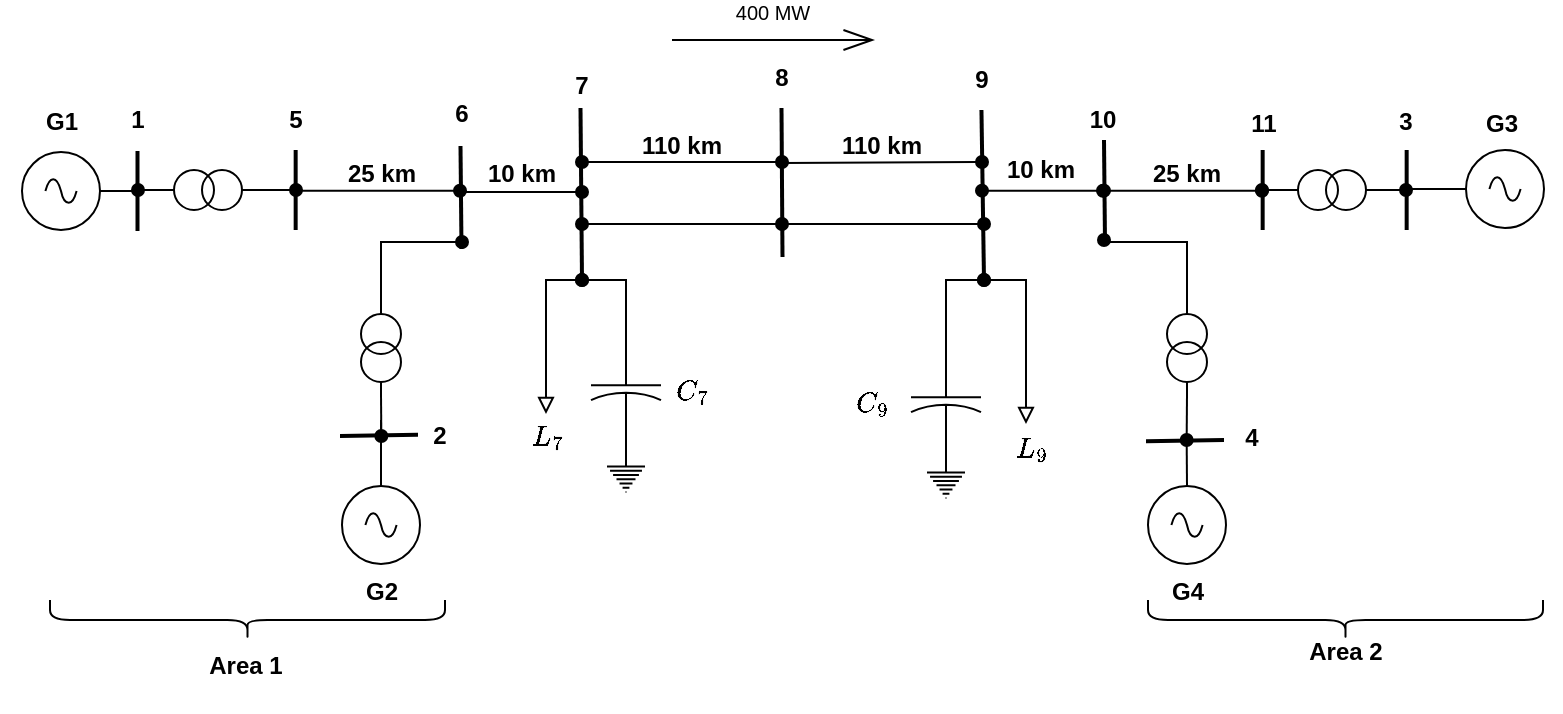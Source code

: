 <mxfile version="23.0.2" type="device">
  <diagram name="Page-1" id="KJFxiR3AoeIjEwR6Zt4E">
    <mxGraphModel dx="896" dy="528" grid="1" gridSize="11" guides="1" tooltips="1" connect="1" arrows="1" fold="1" page="1" pageScale="1" pageWidth="1169" pageHeight="827" math="1" shadow="0">
      <root>
        <mxCell id="0" />
        <mxCell id="1" parent="0" />
        <mxCell id="1_q4TnykmhXHerUyntRs-25" style="edgeStyle=orthogonalEdgeStyle;rounded=0;orthogonalLoop=1;jettySize=auto;html=1;exitX=1;exitY=0.5;exitDx=0;exitDy=0;exitPerimeter=0;endArrow=none;endFill=0;" parent="1" source="v8v4a4_uxj96Hk92tNVA-1" edge="1">
          <mxGeometry relative="1" as="geometry">
            <mxPoint x="280" y="335.667" as="targetPoint" />
          </mxGeometry>
        </mxCell>
        <mxCell id="v8v4a4_uxj96Hk92tNVA-1" value="" style="pointerEvents=1;verticalLabelPosition=bottom;shadow=0;dashed=0;align=center;html=1;verticalAlign=top;shape=mxgraph.electrical.signal_sources.source;aspect=fixed;points=[[0.5,0,0],[1,0.5,0],[0.5,1,0],[0,0.5,0]];elSignalType=ac;" parent="1" vertex="1">
          <mxGeometry x="220" y="316" width="39" height="39" as="geometry" />
        </mxCell>
        <mxCell id="1_q4TnykmhXHerUyntRs-24" style="edgeStyle=orthogonalEdgeStyle;rounded=0;orthogonalLoop=1;jettySize=auto;html=1;exitX=0;exitY=0.5;exitDx=0;exitDy=0;exitPerimeter=0;endArrow=oval;endFill=1;" parent="1" source="v8v4a4_uxj96Hk92tNVA-2" edge="1">
          <mxGeometry relative="1" as="geometry">
            <mxPoint x="278" y="335" as="targetPoint" />
          </mxGeometry>
        </mxCell>
        <mxCell id="1_q4TnykmhXHerUyntRs-26" style="edgeStyle=orthogonalEdgeStyle;rounded=0;orthogonalLoop=1;jettySize=auto;html=1;exitX=1;exitY=0.5;exitDx=0;exitDy=0;exitPerimeter=0;endArrow=oval;endFill=1;" parent="1" source="v8v4a4_uxj96Hk92tNVA-2" edge="1">
          <mxGeometry relative="1" as="geometry">
            <mxPoint x="357" y="335" as="targetPoint" />
          </mxGeometry>
        </mxCell>
        <mxCell id="v8v4a4_uxj96Hk92tNVA-2" value="" style="pointerEvents=1;verticalLabelPosition=bottom;shadow=0;dashed=0;align=center;html=1;verticalAlign=top;shape=mxgraph.electrical.inductors.potential_transformer_2;" parent="1" vertex="1">
          <mxGeometry x="290" y="325" width="46" height="20" as="geometry" />
        </mxCell>
        <mxCell id="1_q4TnykmhXHerUyntRs-28" style="edgeStyle=orthogonalEdgeStyle;rounded=0;orthogonalLoop=1;jettySize=auto;html=1;endArrow=none;endFill=0;" parent="1" source="v8v4a4_uxj96Hk92tNVA-4" edge="1">
          <mxGeometry relative="1" as="geometry">
            <mxPoint x="910" y="334.5" as="targetPoint" />
          </mxGeometry>
        </mxCell>
        <mxCell id="v8v4a4_uxj96Hk92tNVA-4" value="" style="pointerEvents=1;verticalLabelPosition=bottom;shadow=0;dashed=0;align=center;html=1;verticalAlign=top;shape=mxgraph.electrical.signal_sources.source;aspect=fixed;points=[[0.5,0,0],[1,0.5,0],[0.5,1,0],[0,0.5,0]];elSignalType=ac;" parent="1" vertex="1">
          <mxGeometry x="942" y="315" width="39" height="39" as="geometry" />
        </mxCell>
        <mxCell id="1_q4TnykmhXHerUyntRs-27" style="edgeStyle=orthogonalEdgeStyle;rounded=0;orthogonalLoop=1;jettySize=auto;html=1;exitX=1;exitY=0.5;exitDx=0;exitDy=0;exitPerimeter=0;endArrow=oval;endFill=1;" parent="1" source="v8v4a4_uxj96Hk92tNVA-5" edge="1">
          <mxGeometry relative="1" as="geometry">
            <mxPoint x="912" y="335" as="targetPoint" />
          </mxGeometry>
        </mxCell>
        <mxCell id="1_q4TnykmhXHerUyntRs-29" style="edgeStyle=orthogonalEdgeStyle;rounded=0;orthogonalLoop=1;jettySize=auto;html=1;exitX=0;exitY=0.5;exitDx=0;exitDy=0;exitPerimeter=0;endArrow=oval;endFill=1;" parent="1" source="v8v4a4_uxj96Hk92tNVA-5" edge="1">
          <mxGeometry relative="1" as="geometry">
            <mxPoint x="840" y="335" as="targetPoint" />
          </mxGeometry>
        </mxCell>
        <mxCell id="v8v4a4_uxj96Hk92tNVA-5" value="" style="pointerEvents=1;verticalLabelPosition=bottom;shadow=0;dashed=0;align=center;html=1;verticalAlign=top;shape=mxgraph.electrical.inductors.potential_transformer_2;" parent="1" vertex="1">
          <mxGeometry x="852" y="325" width="46" height="20" as="geometry" />
        </mxCell>
        <mxCell id="1_q4TnykmhXHerUyntRs-20" style="edgeStyle=orthogonalEdgeStyle;rounded=0;orthogonalLoop=1;jettySize=auto;html=1;exitX=0.5;exitY=0;exitDx=0;exitDy=0;exitPerimeter=0;endArrow=none;endFill=0;" parent="1" source="v8v4a4_uxj96Hk92tNVA-10" edge="1">
          <mxGeometry relative="1" as="geometry">
            <mxPoint x="802.333" y="460" as="targetPoint" />
          </mxGeometry>
        </mxCell>
        <mxCell id="v8v4a4_uxj96Hk92tNVA-10" value="" style="pointerEvents=1;verticalLabelPosition=bottom;shadow=0;dashed=0;align=center;html=1;verticalAlign=top;shape=mxgraph.electrical.signal_sources.source;aspect=fixed;points=[[0.5,0,0],[1,0.5,0],[0.5,1,0],[0,0.5,0]];elSignalType=ac;" parent="1" vertex="1">
          <mxGeometry x="783" y="483" width="39" height="39" as="geometry" />
        </mxCell>
        <mxCell id="v8v4a4_uxj96Hk92tNVA-15" value="" style="edgeStyle=orthogonalEdgeStyle;rounded=0;orthogonalLoop=1;jettySize=auto;html=1;endArrow=none;endFill=0;" parent="1" source="v8v4a4_uxj96Hk92tNVA-13" target="v8v4a4_uxj96Hk92tNVA-14" edge="1">
          <mxGeometry relative="1" as="geometry">
            <Array as="points">
              <mxPoint x="522" y="463" />
              <mxPoint x="522" y="463" />
            </Array>
          </mxGeometry>
        </mxCell>
        <mxCell id="v8v4a4_uxj96Hk92tNVA-20" style="edgeStyle=orthogonalEdgeStyle;rounded=0;orthogonalLoop=1;jettySize=auto;html=1;endArrow=block;endFill=0;startArrow=oval;startFill=1;strokeWidth=1;" parent="1" edge="1">
          <mxGeometry relative="1" as="geometry">
            <mxPoint x="482" y="446.96" as="targetPoint" />
            <mxPoint x="500" y="380" as="sourcePoint" />
            <Array as="points">
              <mxPoint x="482" y="380" />
            </Array>
          </mxGeometry>
        </mxCell>
        <mxCell id="1_q4TnykmhXHerUyntRs-16" style="edgeStyle=orthogonalEdgeStyle;rounded=0;orthogonalLoop=1;jettySize=auto;html=1;endArrow=oval;endFill=1;" parent="1" source="v8v4a4_uxj96Hk92tNVA-13" edge="1">
          <mxGeometry relative="1" as="geometry">
            <mxPoint x="500" y="380" as="targetPoint" />
            <Array as="points">
              <mxPoint x="522" y="380" />
            </Array>
          </mxGeometry>
        </mxCell>
        <mxCell id="v8v4a4_uxj96Hk92tNVA-13" value="" style="pointerEvents=1;verticalLabelPosition=bottom;shadow=0;dashed=0;align=center;html=1;verticalAlign=top;shape=mxgraph.electrical.capacitors.capacitor_2;direction=south;" parent="1" vertex="1">
          <mxGeometry x="504.5" y="416" width="35" height="37" as="geometry" />
        </mxCell>
        <mxCell id="v8v4a4_uxj96Hk92tNVA-14" value="" style="pointerEvents=1;verticalLabelPosition=bottom;shadow=0;dashed=0;align=center;html=1;verticalAlign=top;shape=mxgraph.electrical.signal_sources.protective_earth;" parent="1" vertex="1">
          <mxGeometry x="512.5" y="469" width="19" height="17" as="geometry" />
        </mxCell>
        <mxCell id="v8v4a4_uxj96Hk92tNVA-50" style="edgeStyle=orthogonalEdgeStyle;rounded=0;orthogonalLoop=1;jettySize=auto;html=1;endArrow=oval;endFill=1;" parent="1" source="v8v4a4_uxj96Hk92tNVA-24" edge="1">
          <mxGeometry relative="1" as="geometry">
            <mxPoint x="761" y="360" as="targetPoint" />
            <Array as="points">
              <mxPoint x="803" y="361" />
            </Array>
          </mxGeometry>
        </mxCell>
        <mxCell id="1_q4TnykmhXHerUyntRs-19" style="edgeStyle=orthogonalEdgeStyle;rounded=0;orthogonalLoop=1;jettySize=auto;html=1;exitX=1;exitY=0.5;exitDx=0;exitDy=0;exitPerimeter=0;endArrow=oval;endFill=1;" parent="1" source="v8v4a4_uxj96Hk92tNVA-24" edge="1">
          <mxGeometry relative="1" as="geometry">
            <mxPoint x="802.333" y="460" as="targetPoint" />
          </mxGeometry>
        </mxCell>
        <mxCell id="v8v4a4_uxj96Hk92tNVA-24" value="" style="pointerEvents=1;verticalLabelPosition=bottom;shadow=0;dashed=0;align=center;html=1;verticalAlign=top;shape=mxgraph.electrical.inductors.potential_transformer_2;direction=south;" parent="1" vertex="1">
          <mxGeometry x="792.5" y="391" width="20" height="46" as="geometry" />
        </mxCell>
        <mxCell id="1_q4TnykmhXHerUyntRs-22" style="edgeStyle=orthogonalEdgeStyle;rounded=0;orthogonalLoop=1;jettySize=auto;html=1;endArrow=none;endFill=0;" parent="1" source="v8v4a4_uxj96Hk92tNVA-27" edge="1">
          <mxGeometry relative="1" as="geometry">
            <mxPoint x="399.5" y="450" as="targetPoint" />
          </mxGeometry>
        </mxCell>
        <mxCell id="v8v4a4_uxj96Hk92tNVA-27" value="" style="pointerEvents=1;verticalLabelPosition=bottom;shadow=0;dashed=0;align=center;html=1;verticalAlign=top;shape=mxgraph.electrical.signal_sources.source;aspect=fixed;points=[[0.5,0,0],[1,0.5,0],[0.5,1,0],[0,0.5,0]];elSignalType=ac;" parent="1" vertex="1">
          <mxGeometry x="380" y="483" width="39" height="39" as="geometry" />
        </mxCell>
        <mxCell id="v8v4a4_uxj96Hk92tNVA-49" style="edgeStyle=orthogonalEdgeStyle;rounded=0;orthogonalLoop=1;jettySize=auto;html=1;endArrow=oval;endFill=1;" parent="1" source="v8v4a4_uxj96Hk92tNVA-28" edge="1">
          <mxGeometry relative="1" as="geometry">
            <mxPoint x="440" y="361" as="targetPoint" />
            <Array as="points">
              <mxPoint x="399" y="361" />
            </Array>
          </mxGeometry>
        </mxCell>
        <mxCell id="1_q4TnykmhXHerUyntRs-21" style="edgeStyle=orthogonalEdgeStyle;rounded=0;orthogonalLoop=1;jettySize=auto;html=1;exitX=1;exitY=0.5;exitDx=0;exitDy=0;exitPerimeter=0;endArrow=oval;endFill=1;" parent="1" source="v8v4a4_uxj96Hk92tNVA-28" edge="1">
          <mxGeometry relative="1" as="geometry">
            <mxPoint x="399.667" y="458" as="targetPoint" />
          </mxGeometry>
        </mxCell>
        <mxCell id="v8v4a4_uxj96Hk92tNVA-28" value="" style="pointerEvents=1;verticalLabelPosition=bottom;shadow=0;dashed=0;align=center;html=1;verticalAlign=top;shape=mxgraph.electrical.inductors.potential_transformer_2;direction=south;" parent="1" vertex="1">
          <mxGeometry x="389.5" y="391" width="20" height="46" as="geometry" />
        </mxCell>
        <mxCell id="v8v4a4_uxj96Hk92tNVA-30" value="" style="edgeStyle=orthogonalEdgeStyle;rounded=0;orthogonalLoop=1;jettySize=auto;html=1;endArrow=none;endFill=0;" parent="1" target="v8v4a4_uxj96Hk92tNVA-33" edge="1">
          <mxGeometry relative="1" as="geometry">
            <Array as="points">
              <mxPoint x="682" y="469" />
              <mxPoint x="682" y="469" />
            </Array>
            <mxPoint x="682" y="458" as="sourcePoint" />
          </mxGeometry>
        </mxCell>
        <mxCell id="v8v4a4_uxj96Hk92tNVA-31" style="edgeStyle=orthogonalEdgeStyle;rounded=0;orthogonalLoop=1;jettySize=auto;html=1;endArrow=block;endFill=0;startArrow=oval;startFill=1;" parent="1" edge="1">
          <mxGeometry relative="1" as="geometry">
            <mxPoint x="722" y="452" as="targetPoint" />
            <mxPoint x="701" y="380" as="sourcePoint" />
            <Array as="points">
              <mxPoint x="722" y="380" />
            </Array>
          </mxGeometry>
        </mxCell>
        <mxCell id="1_q4TnykmhXHerUyntRs-18" style="edgeStyle=orthogonalEdgeStyle;rounded=0;orthogonalLoop=1;jettySize=auto;html=1;endArrow=oval;endFill=1;" parent="1" edge="1">
          <mxGeometry relative="1" as="geometry">
            <mxPoint x="701" y="380" as="targetPoint" />
            <mxPoint x="682" y="422" as="sourcePoint" />
            <Array as="points">
              <mxPoint x="682" y="380" />
            </Array>
          </mxGeometry>
        </mxCell>
        <mxCell id="v8v4a4_uxj96Hk92tNVA-32" value="" style="pointerEvents=1;verticalLabelPosition=bottom;shadow=0;dashed=0;align=center;html=1;verticalAlign=top;shape=mxgraph.electrical.capacitors.capacitor_2;direction=south;" parent="1" vertex="1">
          <mxGeometry x="664.5" y="422" width="35" height="37" as="geometry" />
        </mxCell>
        <mxCell id="v8v4a4_uxj96Hk92tNVA-33" value="" style="pointerEvents=1;verticalLabelPosition=bottom;shadow=0;dashed=0;align=center;html=1;verticalAlign=top;shape=mxgraph.electrical.signal_sources.protective_earth;" parent="1" vertex="1">
          <mxGeometry x="672.5" y="472" width="19" height="17" as="geometry" />
        </mxCell>
        <mxCell id="v8v4a4_uxj96Hk92tNVA-41" value="" style="endArrow=oval;html=1;rounded=0;startArrow=oval;startFill=1;endFill=1;" parent="1" edge="1">
          <mxGeometry width="50" height="50" relative="1" as="geometry">
            <mxPoint x="500" y="321" as="sourcePoint" />
            <mxPoint x="600" y="321" as="targetPoint" />
          </mxGeometry>
        </mxCell>
        <mxCell id="v8v4a4_uxj96Hk92tNVA-42" value="" style="endArrow=oval;html=1;rounded=0;endFill=1;" parent="1" edge="1">
          <mxGeometry width="50" height="50" relative="1" as="geometry">
            <mxPoint x="600" y="321.5" as="sourcePoint" />
            <mxPoint x="700" y="321" as="targetPoint" />
          </mxGeometry>
        </mxCell>
        <mxCell id="v8v4a4_uxj96Hk92tNVA-43" value="" style="endArrow=oval;html=1;rounded=0;startArrow=oval;startFill=1;endFill=1;" parent="1" edge="1">
          <mxGeometry width="50" height="50" relative="1" as="geometry">
            <mxPoint x="500" y="352" as="sourcePoint" />
            <mxPoint x="600" y="352" as="targetPoint" />
          </mxGeometry>
        </mxCell>
        <mxCell id="v8v4a4_uxj96Hk92tNVA-44" value="" style="endArrow=oval;html=1;rounded=0;endFill=1;" parent="1" edge="1">
          <mxGeometry width="50" height="50" relative="1" as="geometry">
            <mxPoint x="600" y="352" as="sourcePoint" />
            <mxPoint x="701" y="352" as="targetPoint" />
          </mxGeometry>
        </mxCell>
        <mxCell id="v8v4a4_uxj96Hk92tNVA-53" value="&lt;h4&gt;G1&lt;/h4&gt;" style="text;html=1;strokeColor=none;fillColor=none;align=center;verticalAlign=middle;whiteSpace=wrap;rounded=0;" parent="1" vertex="1">
          <mxGeometry x="209.5" y="286" width="60" height="30" as="geometry" />
        </mxCell>
        <mxCell id="v8v4a4_uxj96Hk92tNVA-54" value="&lt;h4&gt;G2&lt;/h4&gt;" style="text;html=1;strokeColor=none;fillColor=none;align=center;verticalAlign=middle;whiteSpace=wrap;rounded=0;" parent="1" vertex="1">
          <mxGeometry x="369.5" y="521" width="60" height="30" as="geometry" />
        </mxCell>
        <mxCell id="v8v4a4_uxj96Hk92tNVA-55" value="&lt;h4&gt;G4&lt;/h4&gt;" style="text;html=1;strokeColor=none;fillColor=none;align=center;verticalAlign=middle;whiteSpace=wrap;rounded=0;" parent="1" vertex="1">
          <mxGeometry x="772.5" y="521" width="60" height="30" as="geometry" />
        </mxCell>
        <mxCell id="v8v4a4_uxj96Hk92tNVA-56" value="&lt;h4&gt;G3&lt;/h4&gt;" style="text;html=1;strokeColor=none;fillColor=none;align=center;verticalAlign=middle;whiteSpace=wrap;rounded=0;" parent="1" vertex="1">
          <mxGeometry x="929.5" y="287" width="60" height="30" as="geometry" />
        </mxCell>
        <mxCell id="v8v4a4_uxj96Hk92tNVA-59" value="&lt;h4&gt;25 km&lt;/h4&gt;" style="text;html=1;strokeColor=none;fillColor=none;align=center;verticalAlign=middle;whiteSpace=wrap;rounded=0;" parent="1" vertex="1">
          <mxGeometry x="380" y="317" width="40" height="20" as="geometry" />
        </mxCell>
        <mxCell id="v8v4a4_uxj96Hk92tNVA-60" value="&lt;h4&gt;25 km&lt;/h4&gt;" style="text;html=1;strokeColor=none;fillColor=none;align=center;verticalAlign=middle;whiteSpace=wrap;rounded=0;" parent="1" vertex="1">
          <mxGeometry x="782.12" y="312" width="40.75" height="30" as="geometry" />
        </mxCell>
        <mxCell id="v8v4a4_uxj96Hk92tNVA-61" value="&lt;h4&gt;10 km&lt;/h4&gt;" style="text;html=1;strokeColor=none;fillColor=none;align=center;verticalAlign=middle;whiteSpace=wrap;rounded=0;" parent="1" vertex="1">
          <mxGeometry x="711" y="310" width="37" height="30" as="geometry" />
        </mxCell>
        <mxCell id="v8v4a4_uxj96Hk92tNVA-62" value="&lt;h4&gt;10 km&lt;/h4&gt;" style="text;html=1;strokeColor=none;fillColor=none;align=center;verticalAlign=middle;whiteSpace=wrap;rounded=0;" parent="1" vertex="1">
          <mxGeometry x="449" y="312" width="41.5" height="30" as="geometry" />
        </mxCell>
        <mxCell id="v8v4a4_uxj96Hk92tNVA-63" value="&lt;h4&gt;110 km&lt;/h4&gt;" style="text;html=1;strokeColor=none;fillColor=none;align=center;verticalAlign=middle;whiteSpace=wrap;rounded=0;" parent="1" vertex="1">
          <mxGeometry x="520" y="298" width="60" height="30" as="geometry" />
        </mxCell>
        <mxCell id="v8v4a4_uxj96Hk92tNVA-64" value="&lt;h4&gt;110 km&lt;/h4&gt;" style="text;html=1;strokeColor=none;fillColor=none;align=center;verticalAlign=middle;whiteSpace=wrap;rounded=0;" parent="1" vertex="1">
          <mxGeometry x="620" y="298" width="60" height="30" as="geometry" />
        </mxCell>
        <mxCell id="v8v4a4_uxj96Hk92tNVA-66" value="&lt;h4&gt;\(C_7\)&lt;/h4&gt;" style="text;html=1;strokeColor=none;fillColor=none;align=center;verticalAlign=middle;whiteSpace=wrap;rounded=0;" parent="1" vertex="1">
          <mxGeometry x="538" y="421" width="35" height="30" as="geometry" />
        </mxCell>
        <mxCell id="v8v4a4_uxj96Hk92tNVA-67" value="&lt;h4&gt;\(C_9\)&lt;/h4&gt;" style="text;html=1;strokeColor=none;fillColor=none;align=center;verticalAlign=middle;whiteSpace=wrap;rounded=0;" parent="1" vertex="1">
          <mxGeometry x="630" y="426.5" width="30" height="30" as="geometry" />
        </mxCell>
        <mxCell id="v8v4a4_uxj96Hk92tNVA-68" value="&lt;h4&gt;\(L_7\)&lt;/h4&gt;" style="text;html=1;strokeColor=none;fillColor=none;align=center;verticalAlign=middle;whiteSpace=wrap;rounded=0;" parent="1" vertex="1">
          <mxGeometry x="467" y="455" width="33" height="5" as="geometry" />
        </mxCell>
        <mxCell id="v8v4a4_uxj96Hk92tNVA-69" value="&lt;h4&gt;\(L_9\)&lt;/h4&gt;" style="text;html=1;strokeColor=none;fillColor=none;align=center;verticalAlign=middle;whiteSpace=wrap;rounded=0;" parent="1" vertex="1">
          <mxGeometry x="705.5" y="449" width="37.5" height="30" as="geometry" />
        </mxCell>
        <mxCell id="v8v4a4_uxj96Hk92tNVA-70" value="&lt;h4&gt;1&lt;/h4&gt;" style="text;html=1;strokeColor=none;fillColor=none;align=center;verticalAlign=middle;whiteSpace=wrap;rounded=0;" parent="1" vertex="1">
          <mxGeometry x="248" y="285" width="60" height="30" as="geometry" />
        </mxCell>
        <mxCell id="v8v4a4_uxj96Hk92tNVA-76" value="&lt;h4&gt;5&lt;/h4&gt;" style="text;html=1;strokeColor=none;fillColor=none;align=center;verticalAlign=middle;whiteSpace=wrap;rounded=0;" parent="1" vertex="1">
          <mxGeometry x="327" y="285" width="60" height="30" as="geometry" />
        </mxCell>
        <mxCell id="v8v4a4_uxj96Hk92tNVA-82" value="&lt;h4&gt;4&lt;/h4&gt;" style="text;html=1;strokeColor=none;fillColor=none;align=center;verticalAlign=middle;whiteSpace=wrap;rounded=0;" parent="1" vertex="1">
          <mxGeometry x="820.5" y="443.5" width="28" height="30" as="geometry" />
        </mxCell>
        <mxCell id="v8v4a4_uxj96Hk92tNVA-83" value="&lt;h4&gt;3&lt;/h4&gt;" style="text;html=1;strokeColor=none;fillColor=none;align=center;verticalAlign=middle;whiteSpace=wrap;rounded=0;" parent="1" vertex="1">
          <mxGeometry x="882" y="286" width="60" height="30" as="geometry" />
        </mxCell>
        <mxCell id="v8v4a4_uxj96Hk92tNVA-84" value="&lt;h4&gt;11&lt;/h4&gt;" style="text;html=1;strokeColor=none;fillColor=none;align=center;verticalAlign=middle;whiteSpace=wrap;rounded=0;" parent="1" vertex="1">
          <mxGeometry x="810.5" y="287" width="60" height="30" as="geometry" />
        </mxCell>
        <mxCell id="v8v4a4_uxj96Hk92tNVA-85" value="&lt;h4&gt;10&lt;/h4&gt;" style="text;html=1;strokeColor=none;fillColor=none;align=center;verticalAlign=middle;whiteSpace=wrap;rounded=0;" parent="1" vertex="1">
          <mxGeometry x="750" y="285" width="20.5" height="30" as="geometry" />
        </mxCell>
        <mxCell id="v8v4a4_uxj96Hk92tNVA-86" value="&lt;h4&gt;9&lt;/h4&gt;" style="text;html=1;strokeColor=none;fillColor=none;align=center;verticalAlign=middle;whiteSpace=wrap;rounded=0;" parent="1" vertex="1">
          <mxGeometry x="669.5" y="265" width="60" height="30" as="geometry" />
        </mxCell>
        <mxCell id="v8v4a4_uxj96Hk92tNVA-87" value="&lt;h4&gt;8&lt;/h4&gt;" style="text;html=1;strokeColor=none;fillColor=none;align=center;verticalAlign=middle;whiteSpace=wrap;rounded=0;" parent="1" vertex="1">
          <mxGeometry x="570" y="264" width="60" height="30" as="geometry" />
        </mxCell>
        <mxCell id="v8v4a4_uxj96Hk92tNVA-88" value="&lt;h4&gt;7&lt;/h4&gt;" style="text;html=1;strokeColor=none;fillColor=none;align=center;verticalAlign=middle;whiteSpace=wrap;rounded=0;" parent="1" vertex="1">
          <mxGeometry x="485" y="268" width="29.5" height="30" as="geometry" />
        </mxCell>
        <mxCell id="v8v4a4_uxj96Hk92tNVA-89" value="&lt;h4&gt;6&lt;/h4&gt;" style="text;html=1;strokeColor=none;fillColor=none;align=center;verticalAlign=middle;whiteSpace=wrap;rounded=0;" parent="1" vertex="1">
          <mxGeometry x="409.5" y="282" width="60" height="30" as="geometry" />
        </mxCell>
        <mxCell id="v8v4a4_uxj96Hk92tNVA-91" value="" style="shape=curlyBracket;whiteSpace=wrap;html=1;rounded=1;labelPosition=left;verticalLabelPosition=middle;align=right;verticalAlign=middle;direction=north;" parent="1" vertex="1">
          <mxGeometry x="783" y="540" width="197.5" height="20" as="geometry" />
        </mxCell>
        <mxCell id="v8v4a4_uxj96Hk92tNVA-92" value="" style="shape=curlyBracket;whiteSpace=wrap;html=1;rounded=1;labelPosition=left;verticalLabelPosition=middle;align=right;verticalAlign=middle;direction=north;" parent="1" vertex="1">
          <mxGeometry x="234" y="540" width="197.5" height="20" as="geometry" />
        </mxCell>
        <mxCell id="v8v4a4_uxj96Hk92tNVA-94" value="&lt;h4&gt;Area 1&lt;/h4&gt;" style="text;html=1;strokeColor=none;fillColor=none;align=center;verticalAlign=middle;whiteSpace=wrap;rounded=0;" parent="1" vertex="1">
          <mxGeometry x="301.75" y="558" width="60" height="30" as="geometry" />
        </mxCell>
        <mxCell id="v8v4a4_uxj96Hk92tNVA-95" value="&lt;h4&gt;Area 2&lt;/h4&gt;" style="text;html=1;strokeColor=none;fillColor=none;align=center;verticalAlign=middle;whiteSpace=wrap;rounded=0;" parent="1" vertex="1">
          <mxGeometry x="851.75" y="551" width="60" height="30" as="geometry" />
        </mxCell>
        <mxCell id="1_q4TnykmhXHerUyntRs-1" value="" style="endArrow=none;html=1;rounded=1;strokeWidth=2;" parent="1" edge="1">
          <mxGeometry width="50" height="50" relative="1" as="geometry">
            <mxPoint x="277.75" y="315.5" as="sourcePoint" />
            <mxPoint x="277.75" y="355.5" as="targetPoint" />
          </mxGeometry>
        </mxCell>
        <mxCell id="1_q4TnykmhXHerUyntRs-2" value="" style="endArrow=none;html=1;rounded=1;strokeWidth=2;" parent="1" edge="1">
          <mxGeometry width="50" height="50" relative="1" as="geometry">
            <mxPoint x="356.83" y="315" as="sourcePoint" />
            <mxPoint x="356.83" y="355" as="targetPoint" />
          </mxGeometry>
        </mxCell>
        <mxCell id="1_q4TnykmhXHerUyntRs-3" value="" style="endArrow=none;html=1;rounded=1;strokeWidth=2;" parent="1" edge="1">
          <mxGeometry width="50" height="50" relative="1" as="geometry">
            <mxPoint x="840.33" y="315" as="sourcePoint" />
            <mxPoint x="840.33" y="355" as="targetPoint" />
          </mxGeometry>
        </mxCell>
        <mxCell id="1_q4TnykmhXHerUyntRs-4" value="" style="endArrow=none;html=1;rounded=1;strokeWidth=2;" parent="1" edge="1">
          <mxGeometry width="50" height="50" relative="1" as="geometry">
            <mxPoint x="912.33" y="315" as="sourcePoint" />
            <mxPoint x="912.33" y="355" as="targetPoint" />
          </mxGeometry>
        </mxCell>
        <mxCell id="1_q4TnykmhXHerUyntRs-5" value="&lt;br&gt;" style="endArrow=none;html=1;rounded=1;strokeWidth=2;" parent="1" edge="1">
          <mxGeometry x="-0.612" width="50" height="50" relative="1" as="geometry">
            <mxPoint x="761" y="310" as="sourcePoint" />
            <mxPoint x="761.5" y="361.5" as="targetPoint" />
            <mxPoint as="offset" />
          </mxGeometry>
        </mxCell>
        <mxCell id="1_q4TnykmhXHerUyntRs-6" value="&lt;br&gt;" style="endArrow=none;html=1;rounded=1;strokeWidth=2;" parent="1" source="v8v4a4_uxj96Hk92tNVA-86" edge="1">
          <mxGeometry x="-0.612" width="50" height="50" relative="1" as="geometry">
            <mxPoint x="700" y="307" as="sourcePoint" />
            <mxPoint x="701" y="380" as="targetPoint" />
            <mxPoint as="offset" />
            <Array as="points" />
          </mxGeometry>
        </mxCell>
        <mxCell id="1_q4TnykmhXHerUyntRs-7" value="&lt;br&gt;" style="endArrow=none;html=1;rounded=1;strokeWidth=2;" parent="1" edge="1">
          <mxGeometry x="-0.612" width="50" height="50" relative="1" as="geometry">
            <mxPoint x="599.75" y="294" as="sourcePoint" />
            <mxPoint x="600.25" y="368.5" as="targetPoint" />
            <mxPoint as="offset" />
            <Array as="points" />
          </mxGeometry>
        </mxCell>
        <mxCell id="1_q4TnykmhXHerUyntRs-8" value="&lt;br&gt;" style="endArrow=none;html=1;rounded=1;strokeWidth=2;" parent="1" edge="1">
          <mxGeometry x="-0.612" width="50" height="50" relative="1" as="geometry">
            <mxPoint x="499.25" y="294" as="sourcePoint" />
            <mxPoint x="500" y="380" as="targetPoint" />
            <mxPoint as="offset" />
            <Array as="points" />
          </mxGeometry>
        </mxCell>
        <mxCell id="1_q4TnykmhXHerUyntRs-9" value="&lt;br&gt;" style="endArrow=none;html=1;rounded=1;strokeWidth=2;" parent="1" edge="1">
          <mxGeometry x="-0.612" width="50" height="50" relative="1" as="geometry">
            <mxPoint x="439.25" y="313" as="sourcePoint" />
            <mxPoint x="439.75" y="364.5" as="targetPoint" />
            <mxPoint as="offset" />
          </mxGeometry>
        </mxCell>
        <mxCell id="1_q4TnykmhXHerUyntRs-10" value="" style="endArrow=none;html=1;rounded=1;strokeWidth=2;" parent="1" edge="1">
          <mxGeometry width="50" height="50" relative="1" as="geometry">
            <mxPoint x="418" y="457.435" as="sourcePoint" />
            <mxPoint x="379" y="458" as="targetPoint" />
          </mxGeometry>
        </mxCell>
        <mxCell id="1_q4TnykmhXHerUyntRs-12" value="" style="endArrow=none;html=1;rounded=1;strokeWidth=2;" parent="1" edge="1">
          <mxGeometry width="50" height="50" relative="1" as="geometry">
            <mxPoint x="821" y="460.005" as="sourcePoint" />
            <mxPoint x="782" y="460.57" as="targetPoint" />
          </mxGeometry>
        </mxCell>
        <mxCell id="1_q4TnykmhXHerUyntRs-13" value="&lt;h4&gt;2&lt;/h4&gt;" style="text;html=1;strokeColor=none;fillColor=none;align=center;verticalAlign=middle;whiteSpace=wrap;rounded=0;" parent="1" vertex="1">
          <mxGeometry x="414.5" y="443" width="28" height="30" as="geometry" />
        </mxCell>
        <mxCell id="1_q4TnykmhXHerUyntRs-33" value="400 MW" style="verticalLabelPosition=top;verticalAlign=bottom;shape=mxgraph.electrical.signal_sources.current_flow;shadow=0;dashed=0;align=center;strokeWidth=1;fontSize=10;html=1;" parent="1" vertex="1">
          <mxGeometry x="545" y="255" width="100" height="10" as="geometry" />
        </mxCell>
        <mxCell id="1_q4TnykmhXHerUyntRs-38" value="" style="endArrow=oval;html=1;rounded=0;endFill=1;" parent="1" edge="1">
          <mxGeometry width="50" height="50" relative="1" as="geometry">
            <mxPoint x="359.5" y="335.38" as="sourcePoint" />
            <mxPoint x="439" y="335.38" as="targetPoint" />
          </mxGeometry>
        </mxCell>
        <mxCell id="1_q4TnykmhXHerUyntRs-40" value="" style="endArrow=oval;html=1;rounded=0;endFill=1;" parent="1" edge="1">
          <mxGeometry width="50" height="50" relative="1" as="geometry">
            <mxPoint x="441" y="336" as="sourcePoint" />
            <mxPoint x="500" y="336" as="targetPoint" />
          </mxGeometry>
        </mxCell>
        <mxCell id="1_q4TnykmhXHerUyntRs-41" value="" style="endArrow=oval;html=1;rounded=0;endFill=1;startArrow=oval;startFill=1;" parent="1" edge="1">
          <mxGeometry width="50" height="50" relative="1" as="geometry">
            <mxPoint x="760.5" y="335.38" as="sourcePoint" />
            <mxPoint x="840" y="335.38" as="targetPoint" />
          </mxGeometry>
        </mxCell>
        <mxCell id="1_q4TnykmhXHerUyntRs-42" value="" style="endArrow=oval;html=1;rounded=0;endFill=1;startArrow=oval;startFill=1;" parent="1" edge="1">
          <mxGeometry width="50" height="50" relative="1" as="geometry">
            <mxPoint x="700" y="335.33" as="sourcePoint" />
            <mxPoint x="761" y="335.33" as="targetPoint" />
          </mxGeometry>
        </mxCell>
      </root>
    </mxGraphModel>
  </diagram>
</mxfile>
